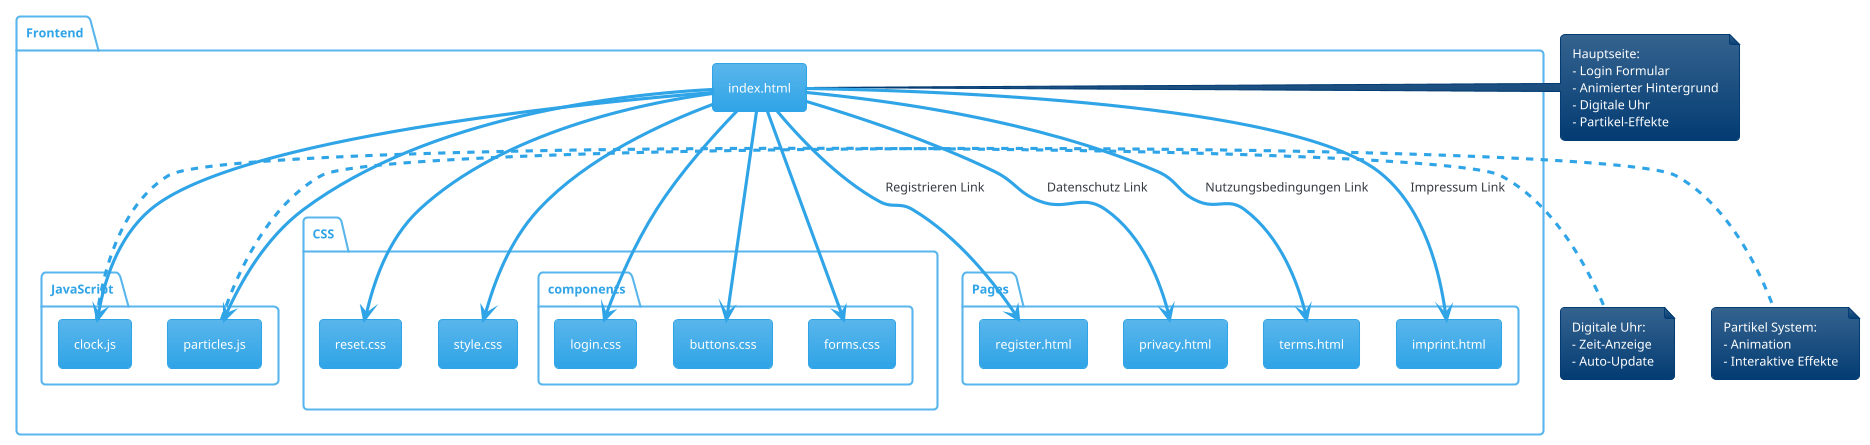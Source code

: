 @startuml NEXON Structure

!theme cerulean
skinparam componentStyle rectangle
skinparam backgroundColor transparent

package "Frontend" {
    [index.html] as main
    
    package "CSS" {
        [reset.css]
        [style.css]
        
        package "components" {
            [login.css]
            [buttons.css]
            [forms.css]
        }
    }
    
    package "JavaScript" {
        [clock.js]
        [particles.js]
    }
    
    package "Pages" {
        [register.html]
        [privacy.html]
        [terms.html]
        [imprint.html]
    }
}

' Verbindungen
main --> [style.css]
main --> [reset.css]
main --> [login.css]
main --> [buttons.css]
main --> [forms.css]
main --> [clock.js]
main --> [particles.js]

' Links zu anderen Seiten
main --> [register.html] : "Registrieren Link"
main --> [privacy.html] : "Datenschutz Link"
main --> [terms.html] : "Nutzungsbedingungen Link"
main --> [imprint.html] : "Impressum Link"

' Komponenten Beschreibungen
note right of main
  Hauptseite:
  - Login Formular
  - Animierter Hintergrund
  - Digitale Uhr
  - Partikel-Effekte
end note

note right of [clock.js]
  Digitale Uhr:
  - Zeit-Anzeige
  - Auto-Update
end note

note right of [particles.js]
  Partikel System:
  - Animation
  - Interaktive Effekte
end note

@enduml